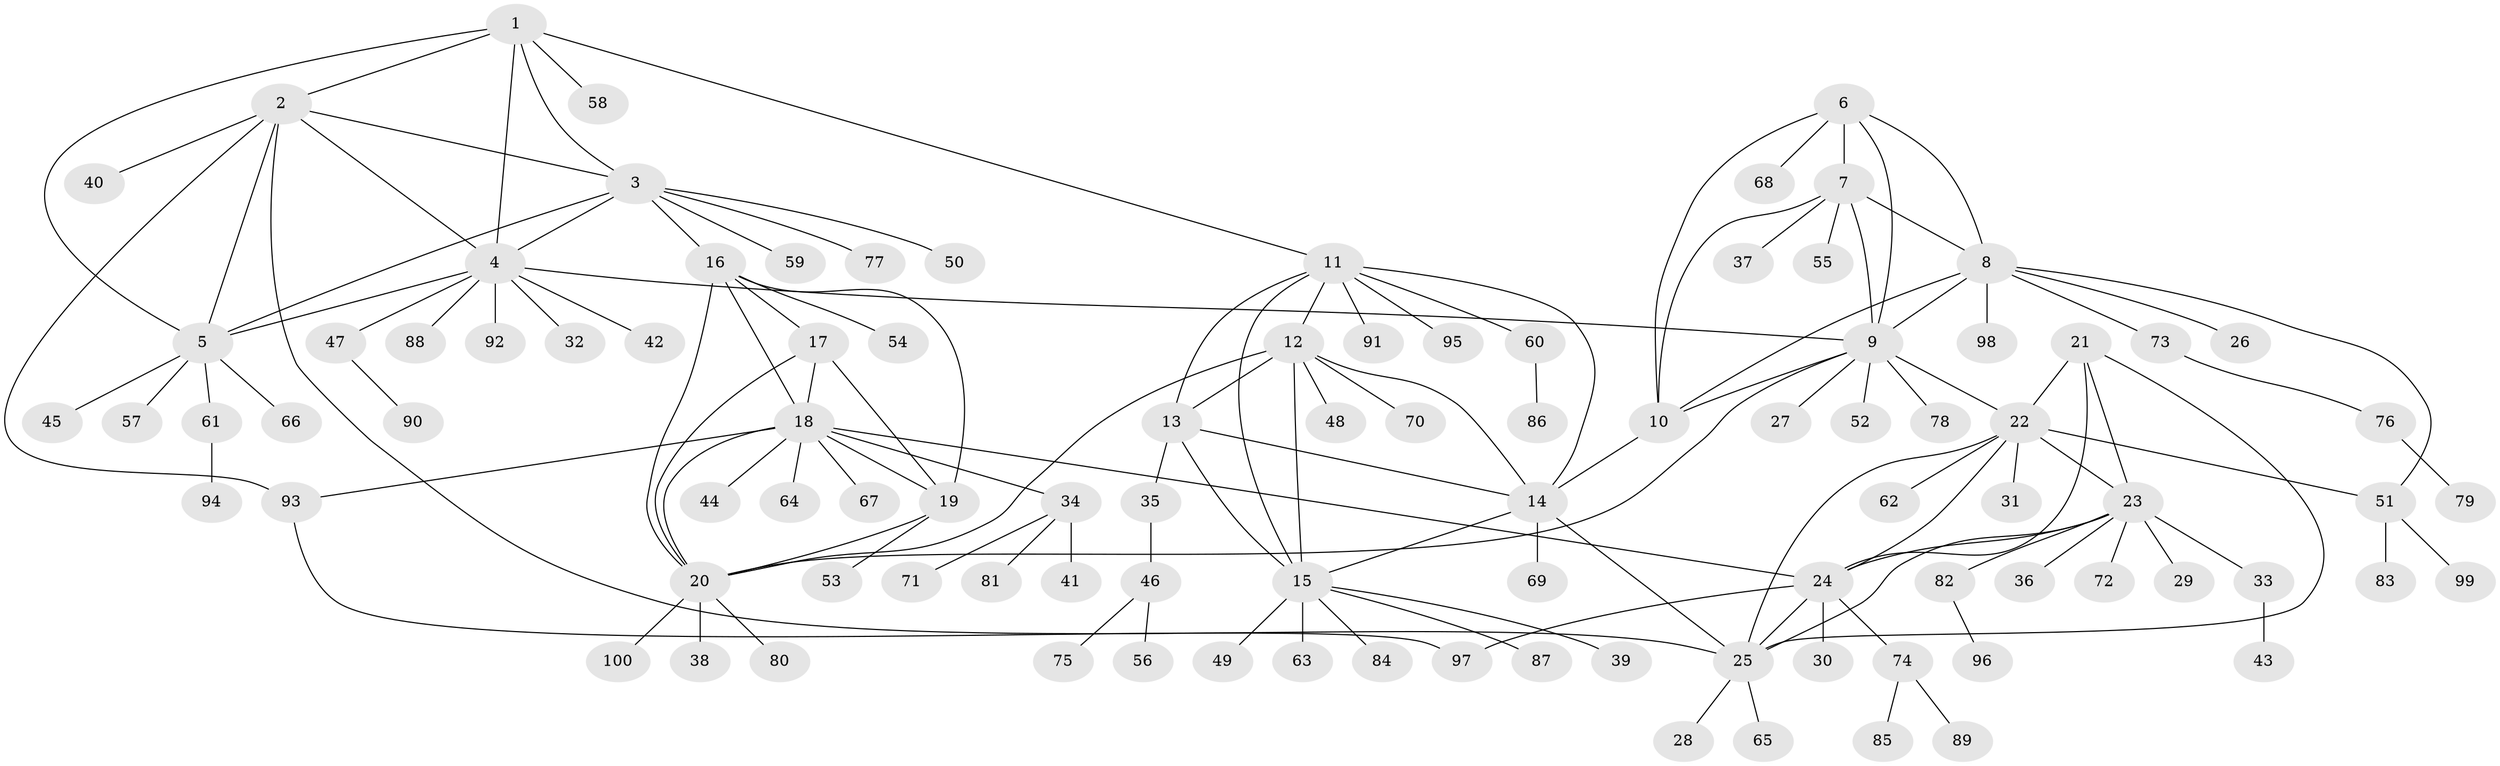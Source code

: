 // coarse degree distribution, {11: 0.02702702702702703, 8: 0.04054054054054054, 7: 0.04054054054054054, 9: 0.02702702702702703, 3: 0.05405405405405406, 4: 0.05405405405405406, 12: 0.02702702702702703, 6: 0.013513513513513514, 1: 0.6621621621621622, 2: 0.05405405405405406}
// Generated by graph-tools (version 1.1) at 2025/52/02/27/25 19:52:18]
// undirected, 100 vertices, 138 edges
graph export_dot {
graph [start="1"]
  node [color=gray90,style=filled];
  1;
  2;
  3;
  4;
  5;
  6;
  7;
  8;
  9;
  10;
  11;
  12;
  13;
  14;
  15;
  16;
  17;
  18;
  19;
  20;
  21;
  22;
  23;
  24;
  25;
  26;
  27;
  28;
  29;
  30;
  31;
  32;
  33;
  34;
  35;
  36;
  37;
  38;
  39;
  40;
  41;
  42;
  43;
  44;
  45;
  46;
  47;
  48;
  49;
  50;
  51;
  52;
  53;
  54;
  55;
  56;
  57;
  58;
  59;
  60;
  61;
  62;
  63;
  64;
  65;
  66;
  67;
  68;
  69;
  70;
  71;
  72;
  73;
  74;
  75;
  76;
  77;
  78;
  79;
  80;
  81;
  82;
  83;
  84;
  85;
  86;
  87;
  88;
  89;
  90;
  91;
  92;
  93;
  94;
  95;
  96;
  97;
  98;
  99;
  100;
  1 -- 2;
  1 -- 3;
  1 -- 4;
  1 -- 5;
  1 -- 11;
  1 -- 58;
  2 -- 3;
  2 -- 4;
  2 -- 5;
  2 -- 25;
  2 -- 40;
  2 -- 93;
  3 -- 4;
  3 -- 5;
  3 -- 16;
  3 -- 50;
  3 -- 59;
  3 -- 77;
  4 -- 5;
  4 -- 9;
  4 -- 32;
  4 -- 42;
  4 -- 47;
  4 -- 88;
  4 -- 92;
  5 -- 45;
  5 -- 57;
  5 -- 61;
  5 -- 66;
  6 -- 7;
  6 -- 8;
  6 -- 9;
  6 -- 10;
  6 -- 68;
  7 -- 8;
  7 -- 9;
  7 -- 10;
  7 -- 37;
  7 -- 55;
  8 -- 9;
  8 -- 10;
  8 -- 26;
  8 -- 51;
  8 -- 73;
  8 -- 98;
  9 -- 10;
  9 -- 20;
  9 -- 22;
  9 -- 27;
  9 -- 52;
  9 -- 78;
  10 -- 14;
  11 -- 12;
  11 -- 13;
  11 -- 14;
  11 -- 15;
  11 -- 60;
  11 -- 91;
  11 -- 95;
  12 -- 13;
  12 -- 14;
  12 -- 15;
  12 -- 20;
  12 -- 48;
  12 -- 70;
  13 -- 14;
  13 -- 15;
  13 -- 35;
  14 -- 15;
  14 -- 25;
  14 -- 69;
  15 -- 39;
  15 -- 49;
  15 -- 63;
  15 -- 84;
  15 -- 87;
  16 -- 17;
  16 -- 18;
  16 -- 19;
  16 -- 20;
  16 -- 54;
  17 -- 18;
  17 -- 19;
  17 -- 20;
  18 -- 19;
  18 -- 20;
  18 -- 24;
  18 -- 34;
  18 -- 44;
  18 -- 64;
  18 -- 67;
  18 -- 93;
  19 -- 20;
  19 -- 53;
  20 -- 38;
  20 -- 80;
  20 -- 100;
  21 -- 22;
  21 -- 23;
  21 -- 24;
  21 -- 25;
  22 -- 23;
  22 -- 24;
  22 -- 25;
  22 -- 31;
  22 -- 51;
  22 -- 62;
  23 -- 24;
  23 -- 25;
  23 -- 29;
  23 -- 33;
  23 -- 36;
  23 -- 72;
  23 -- 82;
  24 -- 25;
  24 -- 30;
  24 -- 74;
  24 -- 97;
  25 -- 28;
  25 -- 65;
  33 -- 43;
  34 -- 41;
  34 -- 71;
  34 -- 81;
  35 -- 46;
  46 -- 56;
  46 -- 75;
  47 -- 90;
  51 -- 83;
  51 -- 99;
  60 -- 86;
  61 -- 94;
  73 -- 76;
  74 -- 85;
  74 -- 89;
  76 -- 79;
  82 -- 96;
  93 -- 97;
}
